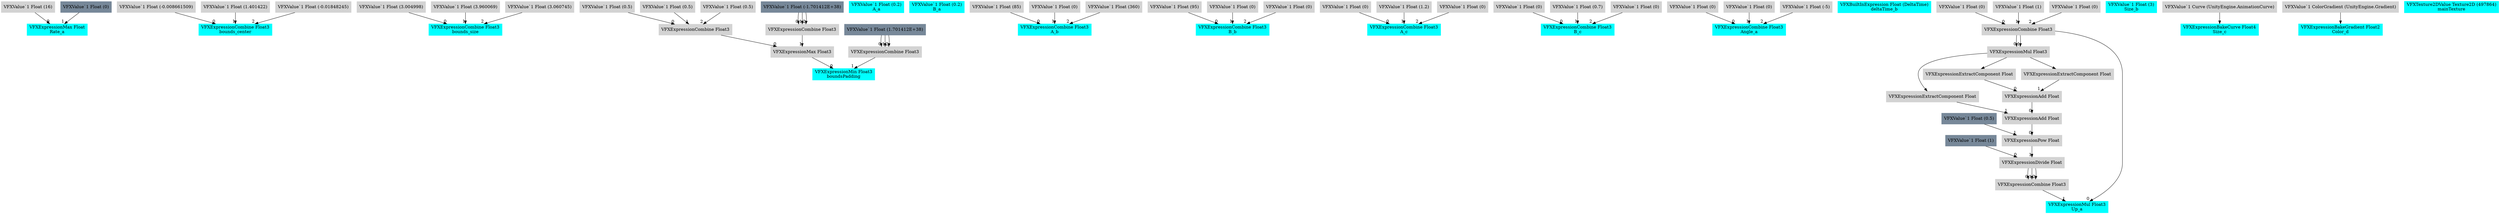 digraph G {
node0 [shape="box" color="cyan" style="filled" label="VFXExpressionMax Float
Rate_a"]
node1 [shape="box" color="lightgray" style="filled" label="VFXValue`1 Float (16)"]
node2 [shape="box" color="lightslategray" style="filled" label="VFXValue`1 Float (0)"]
node3 [shape="box" color="cyan" style="filled" label="VFXExpressionCombine Float3
bounds_center"]
node4 [shape="box" color="lightgray" style="filled" label="VFXValue`1 Float (-0.008661509)"]
node5 [shape="box" color="lightgray" style="filled" label="VFXValue`1 Float (1.401422)"]
node6 [shape="box" color="lightgray" style="filled" label="VFXValue`1 Float (-0.01848245)"]
node7 [shape="box" color="cyan" style="filled" label="VFXExpressionCombine Float3
bounds_size"]
node8 [shape="box" color="lightgray" style="filled" label="VFXValue`1 Float (3.004998)"]
node9 [shape="box" color="lightgray" style="filled" label="VFXValue`1 Float (3.960069)"]
node10 [shape="box" color="lightgray" style="filled" label="VFXValue`1 Float (3.060745)"]
node11 [shape="box" color="cyan" style="filled" label="VFXExpressionMin Float3
boundsPadding"]
node12 [shape="box" color="lightgray" style="filled" label="VFXExpressionMax Float3"]
node13 [shape="box" color="lightgray" style="filled" label="VFXExpressionCombine Float3"]
node14 [shape="box" color="lightgray" style="filled" label="VFXValue`1 Float (0.5)"]
node15 [shape="box" color="lightgray" style="filled" label="VFXValue`1 Float (0.5)"]
node16 [shape="box" color="lightgray" style="filled" label="VFXValue`1 Float (0.5)"]
node17 [shape="box" color="lightgray" style="filled" label="VFXExpressionCombine Float3"]
node18 [shape="box" color="lightslategray" style="filled" label="VFXValue`1 Float (-1.701412E+38)"]
node19 [shape="box" color="lightgray" style="filled" label="VFXExpressionCombine Float3"]
node20 [shape="box" color="lightslategray" style="filled" label="VFXValue`1 Float (1.701412E+38)"]
node21 [shape="box" color="cyan" style="filled" label="VFXValue`1 Float (0.2)
A_a"]
node22 [shape="box" color="cyan" style="filled" label="VFXValue`1 Float (0.2)
B_a"]
node23 [shape="box" color="cyan" style="filled" label="VFXExpressionCombine Float3
A_b"]
node24 [shape="box" color="lightgray" style="filled" label="VFXValue`1 Float (85)"]
node25 [shape="box" color="lightgray" style="filled" label="VFXValue`1 Float (0)"]
node26 [shape="box" color="lightgray" style="filled" label="VFXValue`1 Float (360)"]
node27 [shape="box" color="cyan" style="filled" label="VFXExpressionCombine Float3
B_b"]
node28 [shape="box" color="lightgray" style="filled" label="VFXValue`1 Float (95)"]
node29 [shape="box" color="lightgray" style="filled" label="VFXValue`1 Float (0)"]
node30 [shape="box" color="lightgray" style="filled" label="VFXValue`1 Float (0)"]
node31 [shape="box" color="cyan" style="filled" label="VFXExpressionCombine Float3
A_c"]
node32 [shape="box" color="lightgray" style="filled" label="VFXValue`1 Float (0)"]
node33 [shape="box" color="lightgray" style="filled" label="VFXValue`1 Float (1.2)"]
node34 [shape="box" color="lightgray" style="filled" label="VFXValue`1 Float (0)"]
node35 [shape="box" color="cyan" style="filled" label="VFXExpressionCombine Float3
B_c"]
node36 [shape="box" color="lightgray" style="filled" label="VFXValue`1 Float (0)"]
node37 [shape="box" color="lightgray" style="filled" label="VFXValue`1 Float (0.7)"]
node38 [shape="box" color="lightgray" style="filled" label="VFXValue`1 Float (0)"]
node39 [shape="box" color="cyan" style="filled" label="VFXExpressionCombine Float3
Angle_a"]
node40 [shape="box" color="lightgray" style="filled" label="VFXValue`1 Float (0)"]
node41 [shape="box" color="lightgray" style="filled" label="VFXValue`1 Float (0)"]
node42 [shape="box" color="lightgray" style="filled" label="VFXValue`1 Float (-5)"]
node43 [shape="box" color="cyan" style="filled" label="VFXBuiltInExpression Float (DeltaTime)
deltaTime_b"]
node44 [shape="box" color="cyan" style="filled" label="VFXExpressionMul Float3
Up_a"]
node45 [shape="box" color="lightgray" style="filled" label="VFXExpressionCombine Float3"]
node46 [shape="box" color="lightgray" style="filled" label="VFXValue`1 Float (0)"]
node47 [shape="box" color="lightgray" style="filled" label="VFXValue`1 Float (1)"]
node48 [shape="box" color="lightgray" style="filled" label="VFXValue`1 Float (0)"]
node49 [shape="box" color="lightgray" style="filled" label="VFXExpressionCombine Float3"]
node50 [shape="box" color="lightgray" style="filled" label="VFXExpressionDivide Float"]
node51 [shape="box" color="lightslategray" style="filled" label="VFXValue`1 Float (1)"]
node52 [shape="box" color="lightgray" style="filled" label="VFXExpressionPow Float"]
node53 [shape="box" color="lightgray" style="filled" label="VFXExpressionAdd Float"]
node54 [shape="box" color="lightgray" style="filled" label="VFXExpressionAdd Float"]
node55 [shape="box" color="lightgray" style="filled" label="VFXExpressionExtractComponent Float"]
node56 [shape="box" color="lightgray" style="filled" label="VFXExpressionMul Float3"]
node57 [shape="box" color="lightgray" style="filled" label="VFXExpressionExtractComponent Float"]
node58 [shape="box" color="lightgray" style="filled" label="VFXExpressionExtractComponent Float"]
node59 [shape="box" color="lightslategray" style="filled" label="VFXValue`1 Float (0.5)"]
node60 [shape="box" color="cyan" style="filled" label="VFXValue`1 Float (3)
Size_b"]
node61 [shape="box" color="cyan" style="filled" label="VFXExpressionBakeCurve Float4
Size_c"]
node62 [shape="box" color="lightgray" style="filled" label="VFXValue`1 Curve (UnityEngine.AnimationCurve)"]
node63 [shape="box" color="cyan" style="filled" label="VFXExpressionBakeGradient Float2
Color_d"]
node64 [shape="box" color="lightgray" style="filled" label="VFXValue`1 ColorGradient (UnityEngine.Gradient)"]
node65 [shape="box" color="cyan" style="filled" label="VFXTexture2DValue Texture2D (497864)
mainTexture"]
node1 -> node0 [headlabel="0"]
node2 -> node0 [headlabel="1"]
node4 -> node3 [headlabel="0"]
node5 -> node3 [headlabel="1"]
node6 -> node3 [headlabel="2"]
node8 -> node7 [headlabel="0"]
node9 -> node7 [headlabel="1"]
node10 -> node7 [headlabel="2"]
node12 -> node11 [headlabel="0"]
node19 -> node11 [headlabel="1"]
node13 -> node12 [headlabel="0"]
node17 -> node12 [headlabel="1"]
node14 -> node13 [headlabel="0"]
node15 -> node13 [headlabel="1"]
node16 -> node13 [headlabel="2"]
node18 -> node17 [headlabel="0"]
node18 -> node17 [headlabel="1"]
node18 -> node17 [headlabel="2"]
node20 -> node19 [headlabel="0"]
node20 -> node19 [headlabel="1"]
node20 -> node19 [headlabel="2"]
node24 -> node23 [headlabel="0"]
node25 -> node23 [headlabel="1"]
node26 -> node23 [headlabel="2"]
node28 -> node27 [headlabel="0"]
node29 -> node27 [headlabel="1"]
node30 -> node27 [headlabel="2"]
node32 -> node31 [headlabel="0"]
node33 -> node31 [headlabel="1"]
node34 -> node31 [headlabel="2"]
node36 -> node35 [headlabel="0"]
node37 -> node35 [headlabel="1"]
node38 -> node35 [headlabel="2"]
node40 -> node39 [headlabel="0"]
node41 -> node39 [headlabel="1"]
node42 -> node39 [headlabel="2"]
node45 -> node44 [headlabel="0"]
node49 -> node44 [headlabel="1"]
node46 -> node45 [headlabel="0"]
node47 -> node45 [headlabel="1"]
node48 -> node45 [headlabel="2"]
node50 -> node49 [headlabel="0"]
node50 -> node49 [headlabel="1"]
node50 -> node49 [headlabel="2"]
node51 -> node50 [headlabel="0"]
node52 -> node50 [headlabel="1"]
node53 -> node52 [headlabel="0"]
node59 -> node52 [headlabel="1"]
node54 -> node53 [headlabel="0"]
node58 -> node53 [headlabel="1"]
node55 -> node54 [headlabel="0"]
node57 -> node54 [headlabel="1"]
node56 -> node55 
node45 -> node56 [headlabel="0"]
node45 -> node56 [headlabel="1"]
node56 -> node57 
node56 -> node58 
node62 -> node61 
node64 -> node63 
}
